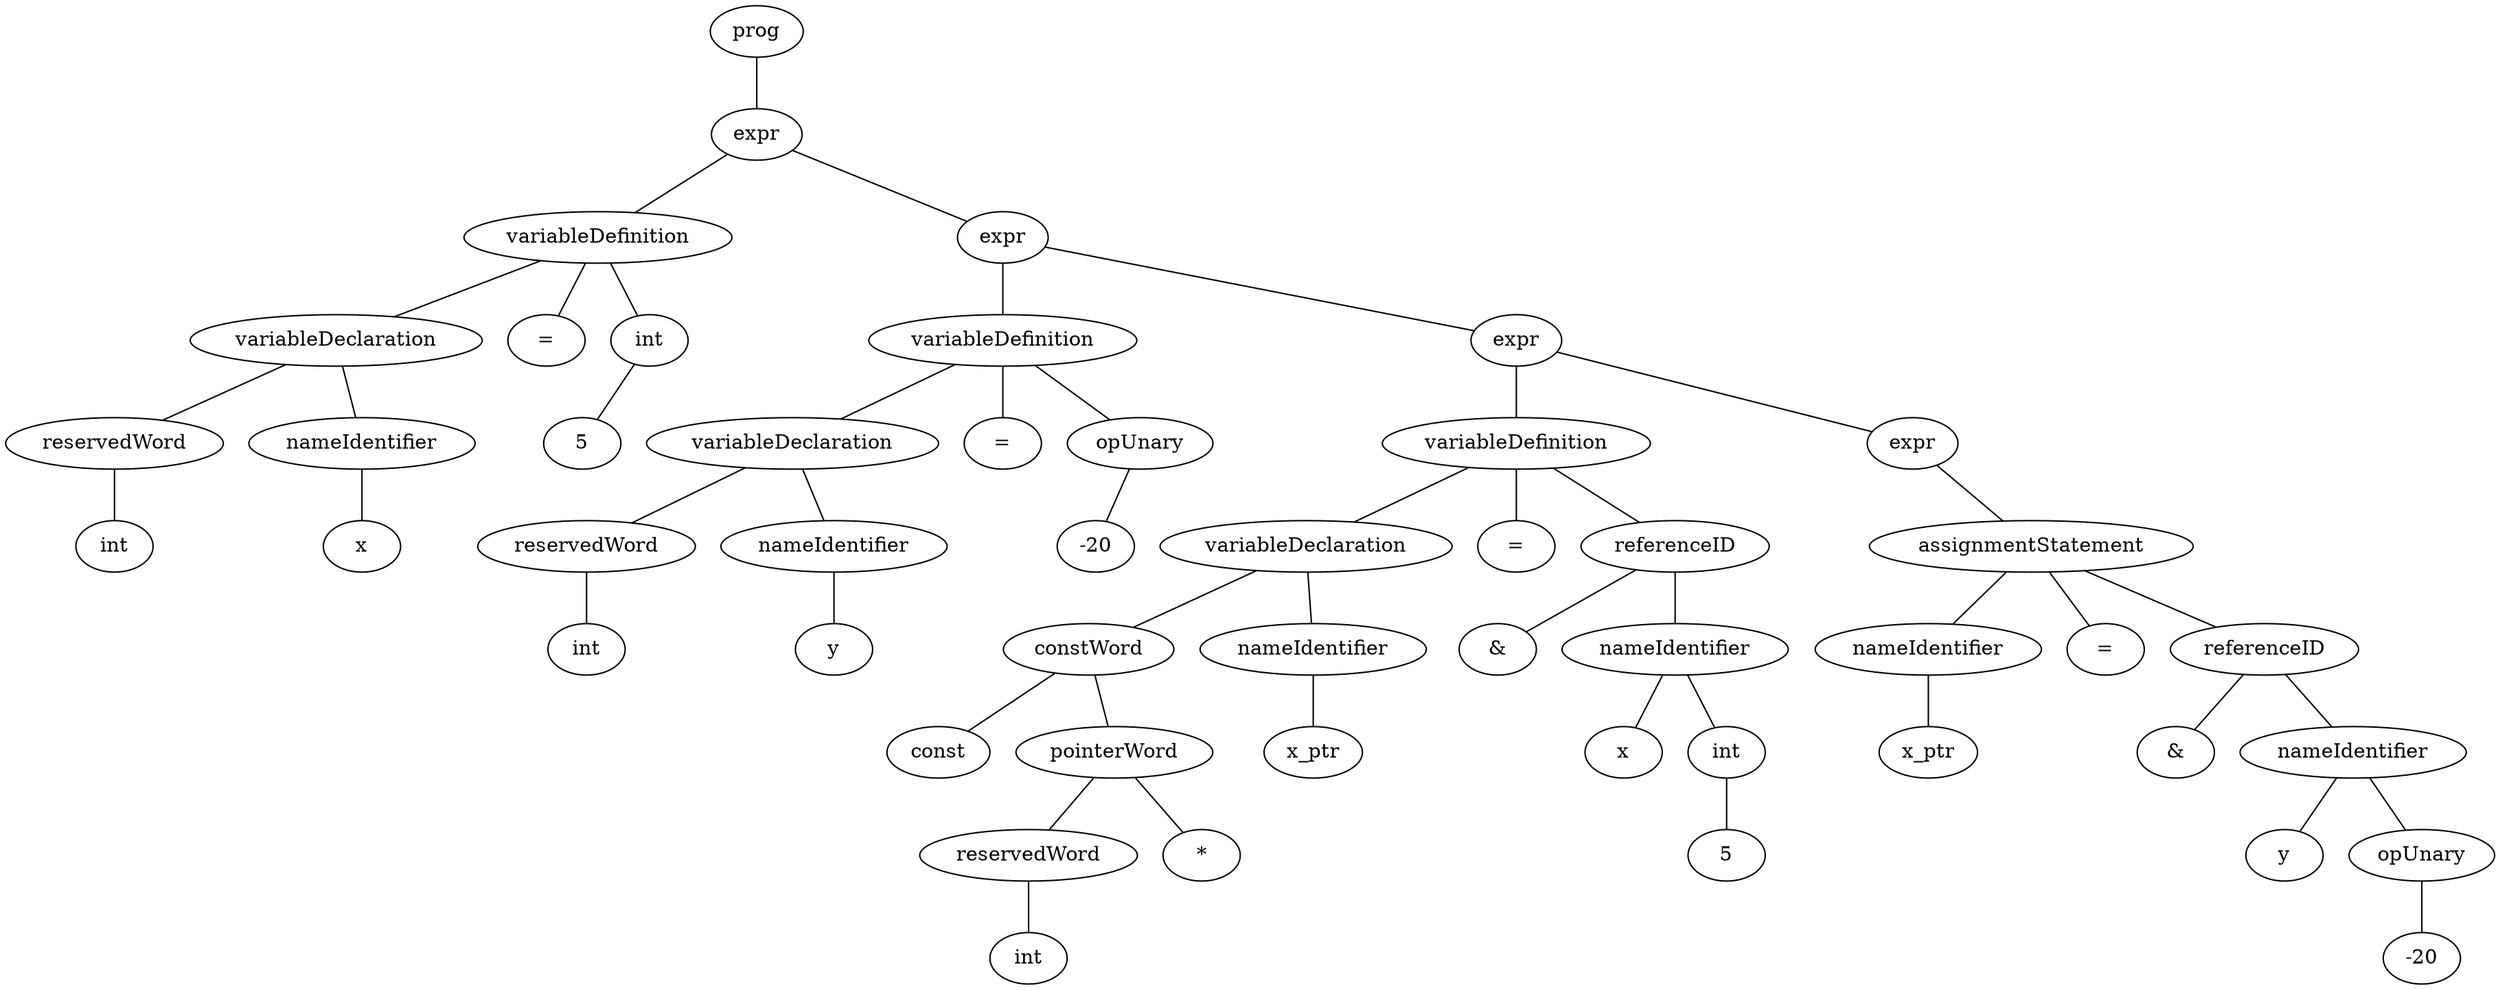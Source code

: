 graph ast { 
<AST.AST object at 0x7f3e815538e0>[label="prog"] 
<AST.AST object at 0x7f3e817d4df0>[label="expr"] 
<AST.AST object at 0x7f3e815599d0>[label="variableDefinition"] 
<AST.AST object at 0x7f3e81559310>[label="variableDeclaration"] 
<AST.AST object at 0x7f3e8183f400>[label="reservedWord"] 
<AST.AST object at 0x7f3e81847430>[label="int"] 
<AST.AST object at 0x7f3e818473d0>[label="nameIdentifier"] 
<AST.AST object at 0x7f3e81847c40>[label="x"] 
<AST.AST object at 0x7f3e81559580>[label="="] 
<AST.AST object at 0x7f3e81824fd0>[label="int"] 
<AST.AST object at 0x7f3e818249d0>[label="5"] 
<AST.AST object at 0x7f3e81668880>[label="expr"] 
<AST.AST object at 0x7f3e8154a310>[label="variableDefinition"] 
<AST.AST object at 0x7f3e8154a4f0>[label="variableDeclaration"] 
<AST.AST object at 0x7f3e818200d0>[label="reservedWord"] 
<AST.AST object at 0x7f3e81820b80>[label="int"] 
<AST.AST object at 0x7f3e81820dc0>[label="nameIdentifier"] 
<AST.AST object at 0x7f3e818203d0>[label="y"] 
<AST.AST object at 0x7f3e8154aee0>[label="="] 
<AST.AST object at 0x7f3e816a2580>[label="opUnary"] 
<AST.AST object at 0x7f3e81868490>[label="-20"] 
<AST.AST object at 0x7f3e8154abe0>[label="expr"] 
<AST.AST object at 0x7f3e81868250>[label="variableDefinition"] 
<AST.AST object at 0x7f3e8177da60>[label="variableDeclaration"] 
<AST.AST object at 0x7f3e8177deb0>[label="constWord"] 
<AST.AST object at 0x7f3e8177d2e0>[label="const"] 
<AST.AST object at 0x7f3e8177d6d0>[label="pointerWord"] 
<AST.AST object at 0x7f3e8177d7c0>[label="reservedWord"] 
<AST.AST object at 0x7f3e81774190>[label="int"] 
<AST.AST object at 0x7f3e81774520>[label="*"] 
<AST.AST object at 0x7f3e817748b0>[label="nameIdentifier"] 
<AST.AST object at 0x7f3e81774a60>[label="x_ptr"] 
<AST.AST object at 0x7f3e8177d250>[label="="] 
<AST.AST object at 0x7f3e81827ac0>[label="referenceID"] 
<AST.AST object at 0x7f3e81827b20>[label="&"] 
<AST.AST object at 0x7f3e81827d60>[label="nameIdentifier"] 
<AST.AST object at 0x7f3e818270d0>[label="x"] 
<AST.AST object at 0x7f3e818472b0>[label="int"] 
<AST.AST object at 0x7f3e8183c730>[label="5"] 
<AST.AST object at 0x7f3e818689a0>[label="expr"] 
<AST.AST object at 0x7f3e81654d90>[label="assignmentStatement"] 
<AST.AST object at 0x7f3e81654d00>[label="nameIdentifier"] 
<AST.AST object at 0x7f3e81654550>[label="x_ptr"] 
<AST.AST object at 0x7f3e81654f70>[label="="] 
<AST.AST object at 0x7f3e818315e0>[label="referenceID"] 
<AST.AST object at 0x7f3e81831580>[label="&"] 
<AST.AST object at 0x7f3e818319a0>[label="nameIdentifier"] 
<AST.AST object at 0x7f3e81831040>[label="y"] 
<AST.AST object at 0x7f3e817e2220>[label="opUnary"] 
<AST.AST object at 0x7f3e817f0550>[label="-20"] 
<AST.AST object at 0x7f3e815538e0> -- <AST.AST object at 0x7f3e817d4df0>
<AST.AST object at 0x7f3e817d4df0> -- <AST.AST object at 0x7f3e815599d0>
<AST.AST object at 0x7f3e815599d0> -- <AST.AST object at 0x7f3e81559310>
<AST.AST object at 0x7f3e81559310> -- <AST.AST object at 0x7f3e8183f400>
<AST.AST object at 0x7f3e8183f400> -- <AST.AST object at 0x7f3e81847430>
<AST.AST object at 0x7f3e81559310> -- <AST.AST object at 0x7f3e818473d0>
<AST.AST object at 0x7f3e818473d0> -- <AST.AST object at 0x7f3e81847c40>
<AST.AST object at 0x7f3e815599d0> -- <AST.AST object at 0x7f3e81559580>
<AST.AST object at 0x7f3e815599d0> -- <AST.AST object at 0x7f3e81824fd0>
<AST.AST object at 0x7f3e81824fd0> -- <AST.AST object at 0x7f3e818249d0>
<AST.AST object at 0x7f3e817d4df0> -- <AST.AST object at 0x7f3e81668880>
<AST.AST object at 0x7f3e81668880> -- <AST.AST object at 0x7f3e8154a310>
<AST.AST object at 0x7f3e8154a310> -- <AST.AST object at 0x7f3e8154a4f0>
<AST.AST object at 0x7f3e8154a4f0> -- <AST.AST object at 0x7f3e818200d0>
<AST.AST object at 0x7f3e818200d0> -- <AST.AST object at 0x7f3e81820b80>
<AST.AST object at 0x7f3e8154a4f0> -- <AST.AST object at 0x7f3e81820dc0>
<AST.AST object at 0x7f3e81820dc0> -- <AST.AST object at 0x7f3e818203d0>
<AST.AST object at 0x7f3e8154a310> -- <AST.AST object at 0x7f3e8154aee0>
<AST.AST object at 0x7f3e8154a310> -- <AST.AST object at 0x7f3e816a2580>
<AST.AST object at 0x7f3e816a2580> -- <AST.AST object at 0x7f3e81868490>
<AST.AST object at 0x7f3e81668880> -- <AST.AST object at 0x7f3e8154abe0>
<AST.AST object at 0x7f3e8154abe0> -- <AST.AST object at 0x7f3e81868250>
<AST.AST object at 0x7f3e81868250> -- <AST.AST object at 0x7f3e8177da60>
<AST.AST object at 0x7f3e8177da60> -- <AST.AST object at 0x7f3e8177deb0>
<AST.AST object at 0x7f3e8177deb0> -- <AST.AST object at 0x7f3e8177d2e0>
<AST.AST object at 0x7f3e8177deb0> -- <AST.AST object at 0x7f3e8177d6d0>
<AST.AST object at 0x7f3e8177d6d0> -- <AST.AST object at 0x7f3e8177d7c0>
<AST.AST object at 0x7f3e8177d7c0> -- <AST.AST object at 0x7f3e81774190>
<AST.AST object at 0x7f3e8177d6d0> -- <AST.AST object at 0x7f3e81774520>
<AST.AST object at 0x7f3e8177da60> -- <AST.AST object at 0x7f3e817748b0>
<AST.AST object at 0x7f3e817748b0> -- <AST.AST object at 0x7f3e81774a60>
<AST.AST object at 0x7f3e81868250> -- <AST.AST object at 0x7f3e8177d250>
<AST.AST object at 0x7f3e81868250> -- <AST.AST object at 0x7f3e81827ac0>
<AST.AST object at 0x7f3e81827ac0> -- <AST.AST object at 0x7f3e81827b20>
<AST.AST object at 0x7f3e81827ac0> -- <AST.AST object at 0x7f3e81827d60>
<AST.AST object at 0x7f3e81827d60> -- <AST.AST object at 0x7f3e818270d0>
<AST.AST object at 0x7f3e81827d60> -- <AST.AST object at 0x7f3e818472b0>
<AST.AST object at 0x7f3e818472b0> -- <AST.AST object at 0x7f3e8183c730>
<AST.AST object at 0x7f3e8154abe0> -- <AST.AST object at 0x7f3e818689a0>
<AST.AST object at 0x7f3e818689a0> -- <AST.AST object at 0x7f3e81654d90>
<AST.AST object at 0x7f3e81654d90> -- <AST.AST object at 0x7f3e81654d00>
<AST.AST object at 0x7f3e81654d00> -- <AST.AST object at 0x7f3e81654550>
<AST.AST object at 0x7f3e81654d90> -- <AST.AST object at 0x7f3e81654f70>
<AST.AST object at 0x7f3e81654d90> -- <AST.AST object at 0x7f3e818315e0>
<AST.AST object at 0x7f3e818315e0> -- <AST.AST object at 0x7f3e81831580>
<AST.AST object at 0x7f3e818315e0> -- <AST.AST object at 0x7f3e818319a0>
<AST.AST object at 0x7f3e818319a0> -- <AST.AST object at 0x7f3e81831040>
<AST.AST object at 0x7f3e818319a0> -- <AST.AST object at 0x7f3e817e2220>
<AST.AST object at 0x7f3e817e2220> -- <AST.AST object at 0x7f3e817f0550>
}